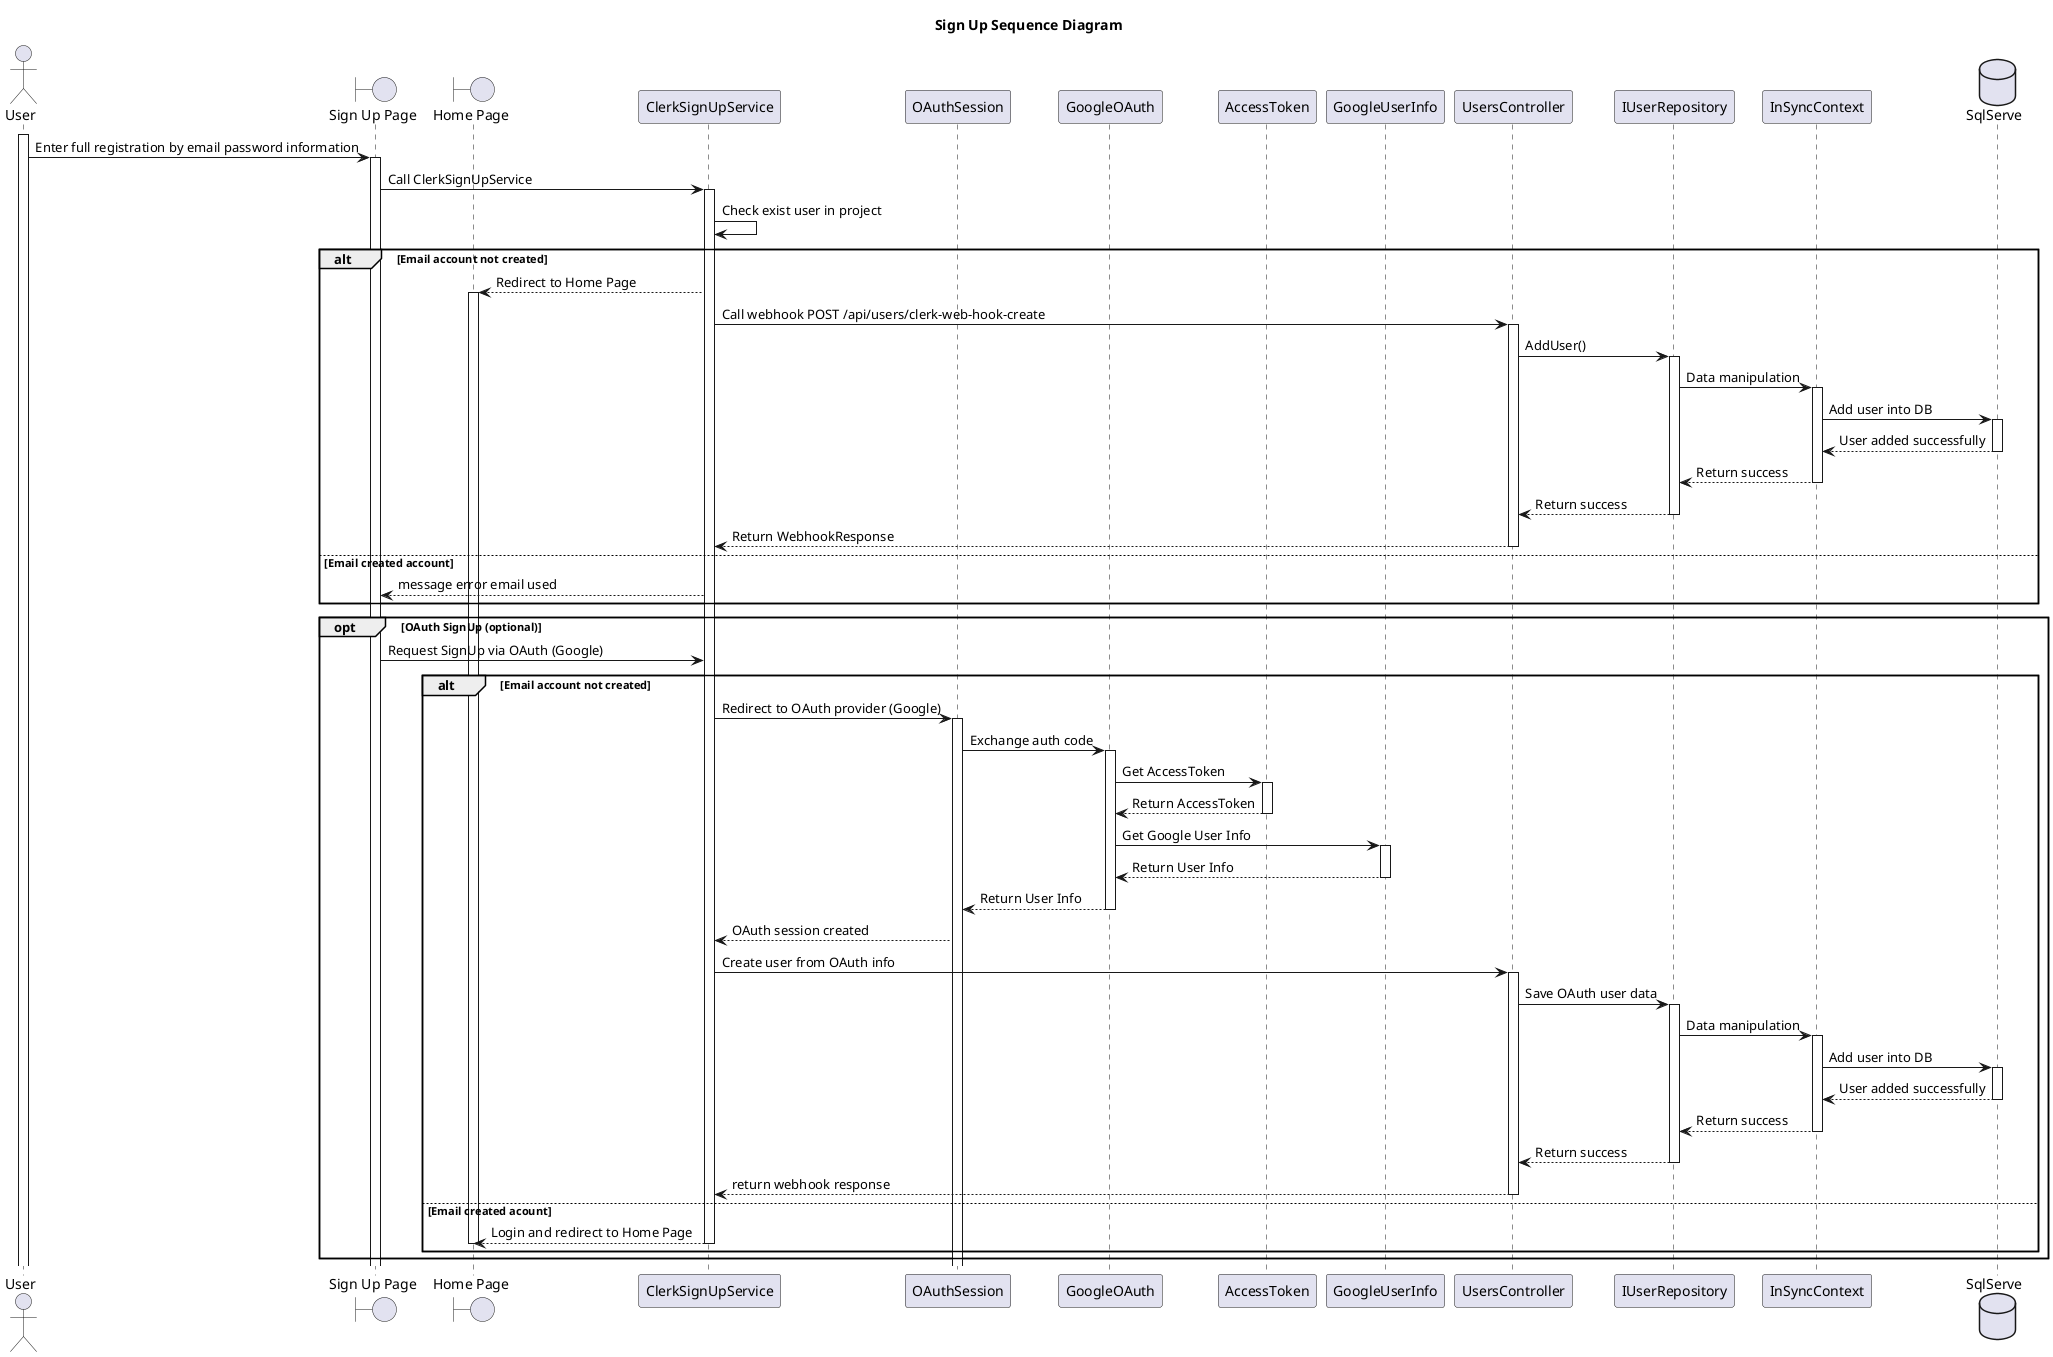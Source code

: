 @startuml SignUpSequenceDiagram
skinparam classAttributeIconSize 0
Title Sign Up Sequence Diagram
'Character	Visibility
'-			private
'#			protected
'~			package private
'+			public

'Extension	<|--	Quan hệ mở rộng từ (là extends hoặc implements nhưng ko có annotations trong code)
'Composition	*--	 Quan hệ gắn kết chặt chẽ : part - of
'Aggregation	o--	Quan hệ liên kết giữa hai thực thể : use, has

' Include các file vào trong file để sử dụng'
    actor "User" as U
    boundary "Sign Up Page" as SUP
    boundary "Home Page" as HP
    participant "ClerkSignUpService" as CS
    participant "OAuthSession" as OS
    participant "GoogleOAuth" as GO
    participant "AccessToken" as AT
    participant "GoogleUserInfo" as GUI

    participant "UsersController" as UC
    participant "IUserRepository" as IUserRepo
    participant "InSyncContext" as CONTEXT
    database "SqlServe" as Db

    activate U
    U -> SUP : Enter full registration by email password information
    activate SUP
    SUP -> CS : Call ClerkSignUpService
    activate CS
    CS -> CS : Check exist user in project
    alt Email account not created
        CS  --> HP : Redirect to Home Page
        activate HP
       
        
        CS -> UC : Call webhook POST /api/users/clerk-web-hook-create
        activate UC

        UC ->IUserRepo : AddUser()
        activate IUserRepo

        IUserRepo -> CONTEXT : Data manipulation
        activate CONTEXT

        CONTEXT -> Db : Add user into DB
        activate Db

        ' Database returns success or failure
        Db --> CONTEXT : User added successfully
        deactivate Db

        CONTEXT --> IUserRepo : Return success
        deactivate CONTEXT

        IUserRepo --> UC : Return success
        deactivate IUserRepo

        ' UsersController returns response to ClerkSignUp
        UC --> CS : Return WebhookResponse
        deactivate UC
        ' ClerkSignUp responds to User with success message
    else Email created account
        CS --> SUP : message error email used
    end



    opt OAuth SignUp (optional)
        SUP -> CS : Request SignUp via OAuth (Google)
        alt Email account not created
            CS -> OS : Redirect to OAuth provider (Google)
            activate OS
            OS -> GO : Exchange auth code
            activate GO
            GO -> AT : Get AccessToken
            activate AT
            AT --> GO : Return AccessToken
            deactivate AT
            GO -> GUI : Get Google User Info
            activate GUI
            GUI --> GO : Return User Info
            deactivate GUI
            GO --> OS : Return User Info
            deactivate GO
            OS --> CS : OAuth session created
            CS -> UC : Create user from OAuth info
            activate UC 
            UC -> IUserRepo : Save OAuth user data
            activate IUserRepo

            IUserRepo -> CONTEXT : Data manipulation
            activate CONTEXT
            CONTEXT -> Db : Add user into DB
            activate Db
            ' Database returns success or failure
            Db --> CONTEXT : User added successfully
            deactivate Db

            CONTEXT --> IUserRepo : Return success
            deactivate CONTEXT

            IUserRepo --> UC : Return success
            deactivate IUserRepo
            UC --> CS : return webhook response
            deactivate UC
        else Email created acount
            CS --> HP     : Login and redirect to Home Page
            deactivate CS
            deactivate HP
        end
    end


@enduml